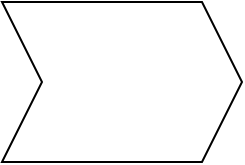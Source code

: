 <mxfile version="12.2.4"><diagram id="DX2rVf-5_NniAGtYDcxv"><mxGraphModel dx="1117" dy="608" grid="1" gridSize="10" guides="1" tooltips="1" connect="1" arrows="1" fold="1" page="1" pageScale="1" pageWidth="827" pageHeight="1169" math="0" shadow="0"><root><mxCell id="0"/><mxCell id="1" parent="0"/><mxCell id="3" value="" style="shape=step;perimeter=stepPerimeter;whiteSpace=wrap;html=1;fixedSize=1;" vertex="1" parent="1"><mxGeometry x="20" y="20" width="120" height="80" as="geometry"/></mxCell></root></mxGraphModel></diagram></mxfile>
